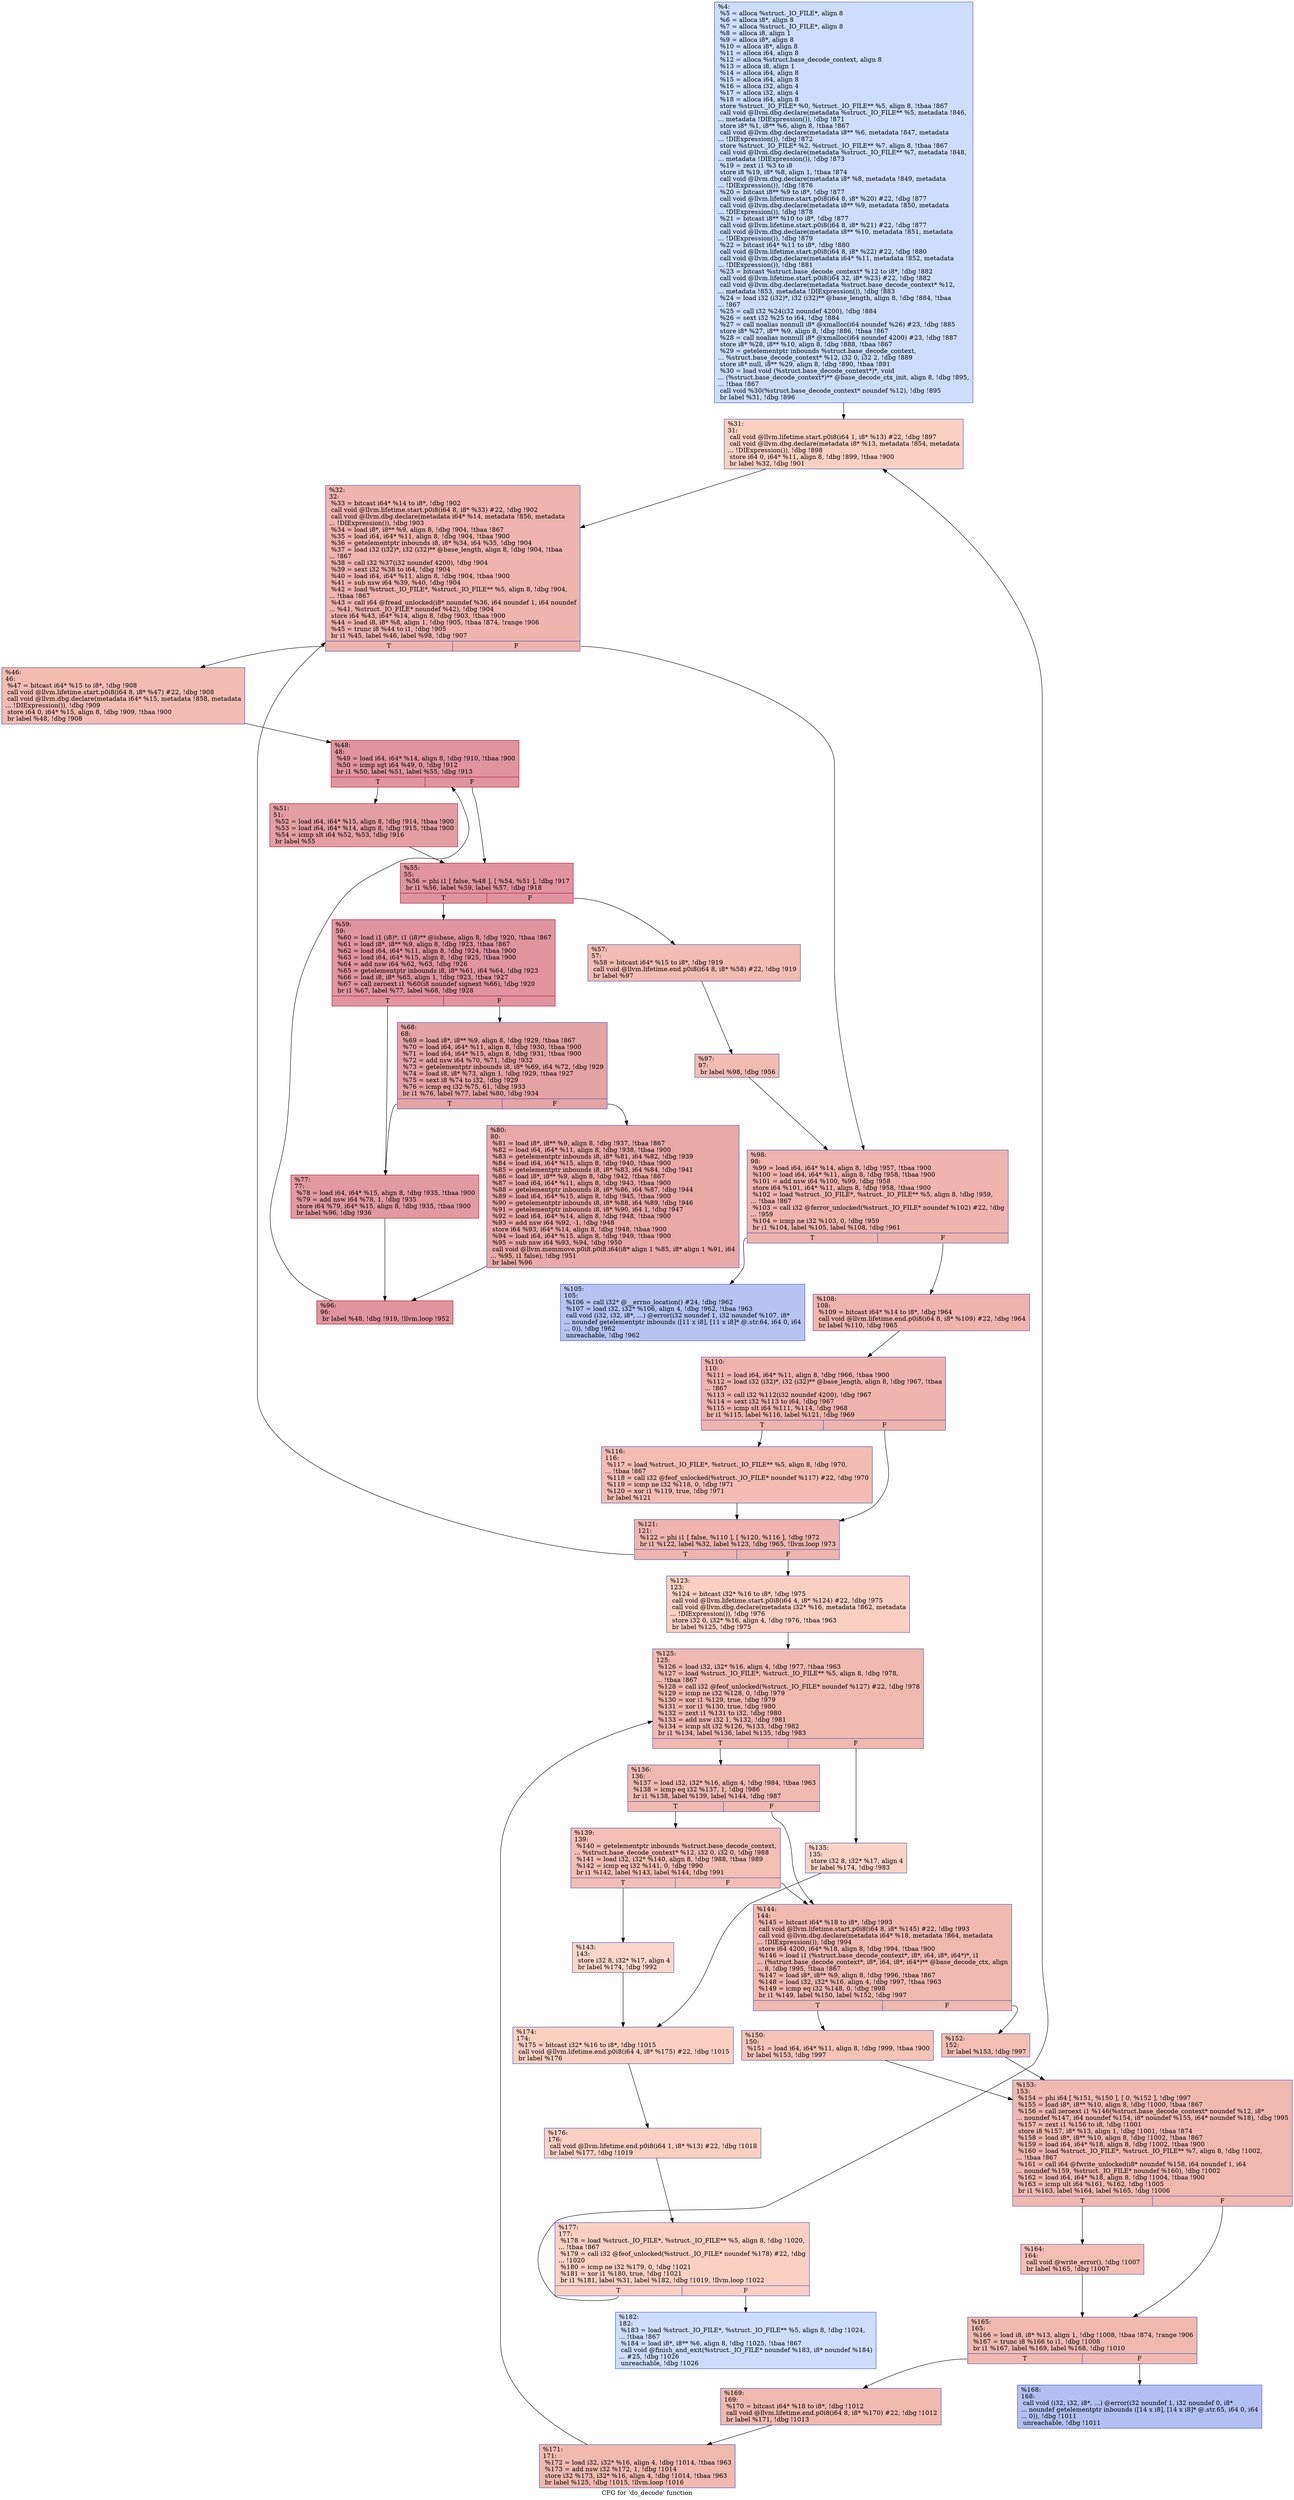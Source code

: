 digraph "CFG for 'do_decode' function" {
	label="CFG for 'do_decode' function";

	Node0xe0aea0 [shape=record,color="#3d50c3ff", style=filled, fillcolor="#8fb1fe70",label="{%4:\l  %5 = alloca %struct._IO_FILE*, align 8\l  %6 = alloca i8*, align 8\l  %7 = alloca %struct._IO_FILE*, align 8\l  %8 = alloca i8, align 1\l  %9 = alloca i8*, align 8\l  %10 = alloca i8*, align 8\l  %11 = alloca i64, align 8\l  %12 = alloca %struct.base_decode_context, align 8\l  %13 = alloca i8, align 1\l  %14 = alloca i64, align 8\l  %15 = alloca i64, align 8\l  %16 = alloca i32, align 4\l  %17 = alloca i32, align 4\l  %18 = alloca i64, align 8\l  store %struct._IO_FILE* %0, %struct._IO_FILE** %5, align 8, !tbaa !867\l  call void @llvm.dbg.declare(metadata %struct._IO_FILE** %5, metadata !846,\l... metadata !DIExpression()), !dbg !871\l  store i8* %1, i8** %6, align 8, !tbaa !867\l  call void @llvm.dbg.declare(metadata i8** %6, metadata !847, metadata\l... !DIExpression()), !dbg !872\l  store %struct._IO_FILE* %2, %struct._IO_FILE** %7, align 8, !tbaa !867\l  call void @llvm.dbg.declare(metadata %struct._IO_FILE** %7, metadata !848,\l... metadata !DIExpression()), !dbg !873\l  %19 = zext i1 %3 to i8\l  store i8 %19, i8* %8, align 1, !tbaa !874\l  call void @llvm.dbg.declare(metadata i8* %8, metadata !849, metadata\l... !DIExpression()), !dbg !876\l  %20 = bitcast i8** %9 to i8*, !dbg !877\l  call void @llvm.lifetime.start.p0i8(i64 8, i8* %20) #22, !dbg !877\l  call void @llvm.dbg.declare(metadata i8** %9, metadata !850, metadata\l... !DIExpression()), !dbg !878\l  %21 = bitcast i8** %10 to i8*, !dbg !877\l  call void @llvm.lifetime.start.p0i8(i64 8, i8* %21) #22, !dbg !877\l  call void @llvm.dbg.declare(metadata i8** %10, metadata !851, metadata\l... !DIExpression()), !dbg !879\l  %22 = bitcast i64* %11 to i8*, !dbg !880\l  call void @llvm.lifetime.start.p0i8(i64 8, i8* %22) #22, !dbg !880\l  call void @llvm.dbg.declare(metadata i64* %11, metadata !852, metadata\l... !DIExpression()), !dbg !881\l  %23 = bitcast %struct.base_decode_context* %12 to i8*, !dbg !882\l  call void @llvm.lifetime.start.p0i8(i64 32, i8* %23) #22, !dbg !882\l  call void @llvm.dbg.declare(metadata %struct.base_decode_context* %12,\l... metadata !853, metadata !DIExpression()), !dbg !883\l  %24 = load i32 (i32)*, i32 (i32)** @base_length, align 8, !dbg !884, !tbaa\l... !867\l  %25 = call i32 %24(i32 noundef 4200), !dbg !884\l  %26 = sext i32 %25 to i64, !dbg !884\l  %27 = call noalias nonnull i8* @xmalloc(i64 noundef %26) #23, !dbg !885\l  store i8* %27, i8** %9, align 8, !dbg !886, !tbaa !867\l  %28 = call noalias nonnull i8* @xmalloc(i64 noundef 4200) #23, !dbg !887\l  store i8* %28, i8** %10, align 8, !dbg !888, !tbaa !867\l  %29 = getelementptr inbounds %struct.base_decode_context,\l... %struct.base_decode_context* %12, i32 0, i32 2, !dbg !889\l  store i8* null, i8** %29, align 8, !dbg !890, !tbaa !891\l  %30 = load void (%struct.base_decode_context*)*, void\l... (%struct.base_decode_context*)** @base_decode_ctx_init, align 8, !dbg !895,\l... !tbaa !867\l  call void %30(%struct.base_decode_context* noundef %12), !dbg !895\l  br label %31, !dbg !896\l}"];
	Node0xe0aea0 -> Node0xdc9c90;
	Node0xdc9c90 [shape=record,color="#3d50c3ff", style=filled, fillcolor="#f3947570",label="{%31:\l31:                                               \l  call void @llvm.lifetime.start.p0i8(i64 1, i8* %13) #22, !dbg !897\l  call void @llvm.dbg.declare(metadata i8* %13, metadata !854, metadata\l... !DIExpression()), !dbg !898\l  store i64 0, i64* %11, align 8, !dbg !899, !tbaa !900\l  br label %32, !dbg !901\l}"];
	Node0xdc9c90 -> Node0xdc9ce0;
	Node0xdc9ce0 [shape=record,color="#3d50c3ff", style=filled, fillcolor="#d8564670",label="{%32:\l32:                                               \l  %33 = bitcast i64* %14 to i8*, !dbg !902\l  call void @llvm.lifetime.start.p0i8(i64 8, i8* %33) #22, !dbg !902\l  call void @llvm.dbg.declare(metadata i64* %14, metadata !856, metadata\l... !DIExpression()), !dbg !903\l  %34 = load i8*, i8** %9, align 8, !dbg !904, !tbaa !867\l  %35 = load i64, i64* %11, align 8, !dbg !904, !tbaa !900\l  %36 = getelementptr inbounds i8, i8* %34, i64 %35, !dbg !904\l  %37 = load i32 (i32)*, i32 (i32)** @base_length, align 8, !dbg !904, !tbaa\l... !867\l  %38 = call i32 %37(i32 noundef 4200), !dbg !904\l  %39 = sext i32 %38 to i64, !dbg !904\l  %40 = load i64, i64* %11, align 8, !dbg !904, !tbaa !900\l  %41 = sub nsw i64 %39, %40, !dbg !904\l  %42 = load %struct._IO_FILE*, %struct._IO_FILE** %5, align 8, !dbg !904,\l... !tbaa !867\l  %43 = call i64 @fread_unlocked(i8* noundef %36, i64 noundef 1, i64 noundef\l... %41, %struct._IO_FILE* noundef %42), !dbg !904\l  store i64 %43, i64* %14, align 8, !dbg !903, !tbaa !900\l  %44 = load i8, i8* %8, align 1, !dbg !905, !tbaa !874, !range !906\l  %45 = trunc i8 %44 to i1, !dbg !905\l  br i1 %45, label %46, label %98, !dbg !907\l|{<s0>T|<s1>F}}"];
	Node0xdc9ce0:s0 -> Node0xdc9d30;
	Node0xdc9ce0:s1 -> Node0xdca0a0;
	Node0xdc9d30 [shape=record,color="#3d50c3ff", style=filled, fillcolor="#e1675170",label="{%46:\l46:                                               \l  %47 = bitcast i64* %15 to i8*, !dbg !908\l  call void @llvm.lifetime.start.p0i8(i64 8, i8* %47) #22, !dbg !908\l  call void @llvm.dbg.declare(metadata i64* %15, metadata !858, metadata\l... !DIExpression()), !dbg !909\l  store i64 0, i64* %15, align 8, !dbg !909, !tbaa !900\l  br label %48, !dbg !908\l}"];
	Node0xdc9d30 -> Node0xdc9d80;
	Node0xdc9d80 [shape=record,color="#b70d28ff", style=filled, fillcolor="#b70d2870",label="{%48:\l48:                                               \l  %49 = load i64, i64* %14, align 8, !dbg !910, !tbaa !900\l  %50 = icmp sgt i64 %49, 0, !dbg !912\l  br i1 %50, label %51, label %55, !dbg !913\l|{<s0>T|<s1>F}}"];
	Node0xdc9d80:s0 -> Node0xdc9dd0;
	Node0xdc9d80:s1 -> Node0xdc9e20;
	Node0xdc9dd0 [shape=record,color="#b70d28ff", style=filled, fillcolor="#be242e70",label="{%51:\l51:                                               \l  %52 = load i64, i64* %15, align 8, !dbg !914, !tbaa !900\l  %53 = load i64, i64* %14, align 8, !dbg !915, !tbaa !900\l  %54 = icmp slt i64 %52, %53, !dbg !916\l  br label %55\l}"];
	Node0xdc9dd0 -> Node0xdc9e20;
	Node0xdc9e20 [shape=record,color="#b70d28ff", style=filled, fillcolor="#b70d2870",label="{%55:\l55:                                               \l  %56 = phi i1 [ false, %48 ], [ %54, %51 ], !dbg !917\l  br i1 %56, label %59, label %57, !dbg !918\l|{<s0>T|<s1>F}}"];
	Node0xdc9e20:s0 -> Node0xdc9ec0;
	Node0xdc9e20:s1 -> Node0xdc9e70;
	Node0xdc9e70 [shape=record,color="#3d50c3ff", style=filled, fillcolor="#e1675170",label="{%57:\l57:                                               \l  %58 = bitcast i64* %15 to i8*, !dbg !919\l  call void @llvm.lifetime.end.p0i8(i64 8, i8* %58) #22, !dbg !919\l  br label %97\l}"];
	Node0xdc9e70 -> Node0xdca050;
	Node0xdc9ec0 [shape=record,color="#b70d28ff", style=filled, fillcolor="#b70d2870",label="{%59:\l59:                                               \l  %60 = load i1 (i8)*, i1 (i8)** @isbase, align 8, !dbg !920, !tbaa !867\l  %61 = load i8*, i8** %9, align 8, !dbg !923, !tbaa !867\l  %62 = load i64, i64* %11, align 8, !dbg !924, !tbaa !900\l  %63 = load i64, i64* %15, align 8, !dbg !925, !tbaa !900\l  %64 = add nsw i64 %62, %63, !dbg !926\l  %65 = getelementptr inbounds i8, i8* %61, i64 %64, !dbg !923\l  %66 = load i8, i8* %65, align 1, !dbg !923, !tbaa !927\l  %67 = call zeroext i1 %60(i8 noundef signext %66), !dbg !920\l  br i1 %67, label %77, label %68, !dbg !928\l|{<s0>T|<s1>F}}"];
	Node0xdc9ec0:s0 -> Node0xdc9f60;
	Node0xdc9ec0:s1 -> Node0xdc9f10;
	Node0xdc9f10 [shape=record,color="#3d50c3ff", style=filled, fillcolor="#c32e3170",label="{%68:\l68:                                               \l  %69 = load i8*, i8** %9, align 8, !dbg !929, !tbaa !867\l  %70 = load i64, i64* %11, align 8, !dbg !930, !tbaa !900\l  %71 = load i64, i64* %15, align 8, !dbg !931, !tbaa !900\l  %72 = add nsw i64 %70, %71, !dbg !932\l  %73 = getelementptr inbounds i8, i8* %69, i64 %72, !dbg !929\l  %74 = load i8, i8* %73, align 1, !dbg !929, !tbaa !927\l  %75 = sext i8 %74 to i32, !dbg !929\l  %76 = icmp eq i32 %75, 61, !dbg !933\l  br i1 %76, label %77, label %80, !dbg !934\l|{<s0>T|<s1>F}}"];
	Node0xdc9f10:s0 -> Node0xdc9f60;
	Node0xdc9f10:s1 -> Node0xdc9fb0;
	Node0xdc9f60 [shape=record,color="#b70d28ff", style=filled, fillcolor="#bb1b2c70",label="{%77:\l77:                                               \l  %78 = load i64, i64* %15, align 8, !dbg !935, !tbaa !900\l  %79 = add nsw i64 %78, 1, !dbg !935\l  store i64 %79, i64* %15, align 8, !dbg !935, !tbaa !900\l  br label %96, !dbg !936\l}"];
	Node0xdc9f60 -> Node0xdca000;
	Node0xdc9fb0 [shape=record,color="#3d50c3ff", style=filled, fillcolor="#ca3b3770",label="{%80:\l80:                                               \l  %81 = load i8*, i8** %9, align 8, !dbg !937, !tbaa !867\l  %82 = load i64, i64* %11, align 8, !dbg !938, !tbaa !900\l  %83 = getelementptr inbounds i8, i8* %81, i64 %82, !dbg !939\l  %84 = load i64, i64* %15, align 8, !dbg !940, !tbaa !900\l  %85 = getelementptr inbounds i8, i8* %83, i64 %84, !dbg !941\l  %86 = load i8*, i8** %9, align 8, !dbg !942, !tbaa !867\l  %87 = load i64, i64* %11, align 8, !dbg !943, !tbaa !900\l  %88 = getelementptr inbounds i8, i8* %86, i64 %87, !dbg !944\l  %89 = load i64, i64* %15, align 8, !dbg !945, !tbaa !900\l  %90 = getelementptr inbounds i8, i8* %88, i64 %89, !dbg !946\l  %91 = getelementptr inbounds i8, i8* %90, i64 1, !dbg !947\l  %92 = load i64, i64* %14, align 8, !dbg !948, !tbaa !900\l  %93 = add nsw i64 %92, -1, !dbg !948\l  store i64 %93, i64* %14, align 8, !dbg !948, !tbaa !900\l  %94 = load i64, i64* %15, align 8, !dbg !949, !tbaa !900\l  %95 = sub nsw i64 %93, %94, !dbg !950\l  call void @llvm.memmove.p0i8.p0i8.i64(i8* align 1 %85, i8* align 1 %91, i64\l... %95, i1 false), !dbg !951\l  br label %96\l}"];
	Node0xdc9fb0 -> Node0xdca000;
	Node0xdca000 [shape=record,color="#b70d28ff", style=filled, fillcolor="#b70d2870",label="{%96:\l96:                                               \l  br label %48, !dbg !919, !llvm.loop !952\l}"];
	Node0xdca000 -> Node0xdc9d80;
	Node0xdca050 [shape=record,color="#3d50c3ff", style=filled, fillcolor="#e1675170",label="{%97:\l97:                                               \l  br label %98, !dbg !956\l}"];
	Node0xdca050 -> Node0xdca0a0;
	Node0xdca0a0 [shape=record,color="#3d50c3ff", style=filled, fillcolor="#d8564670",label="{%98:\l98:                                               \l  %99 = load i64, i64* %14, align 8, !dbg !957, !tbaa !900\l  %100 = load i64, i64* %11, align 8, !dbg !958, !tbaa !900\l  %101 = add nsw i64 %100, %99, !dbg !958\l  store i64 %101, i64* %11, align 8, !dbg !958, !tbaa !900\l  %102 = load %struct._IO_FILE*, %struct._IO_FILE** %5, align 8, !dbg !959,\l... !tbaa !867\l  %103 = call i32 @ferror_unlocked(%struct._IO_FILE* noundef %102) #22, !dbg\l... !959\l  %104 = icmp ne i32 %103, 0, !dbg !959\l  br i1 %104, label %105, label %108, !dbg !961\l|{<s0>T|<s1>F}}"];
	Node0xdca0a0:s0 -> Node0xdca0f0;
	Node0xdca0a0:s1 -> Node0xdca140;
	Node0xdca0f0 [shape=record,color="#3d50c3ff", style=filled, fillcolor="#5977e370",label="{%105:\l105:                                              \l  %106 = call i32* @__errno_location() #24, !dbg !962\l  %107 = load i32, i32* %106, align 4, !dbg !962, !tbaa !963\l  call void (i32, i32, i8*, ...) @error(i32 noundef 1, i32 noundef %107, i8*\l... noundef getelementptr inbounds ([11 x i8], [11 x i8]* @.str.64, i64 0, i64\l... 0)), !dbg !962\l  unreachable, !dbg !962\l}"];
	Node0xdca140 [shape=record,color="#3d50c3ff", style=filled, fillcolor="#d8564670",label="{%108:\l108:                                              \l  %109 = bitcast i64* %14 to i8*, !dbg !964\l  call void @llvm.lifetime.end.p0i8(i64 8, i8* %109) #22, !dbg !964\l  br label %110, !dbg !965\l}"];
	Node0xdca140 -> Node0xdca190;
	Node0xdca190 [shape=record,color="#3d50c3ff", style=filled, fillcolor="#d8564670",label="{%110:\l110:                                              \l  %111 = load i64, i64* %11, align 8, !dbg !966, !tbaa !900\l  %112 = load i32 (i32)*, i32 (i32)** @base_length, align 8, !dbg !967, !tbaa\l... !867\l  %113 = call i32 %112(i32 noundef 4200), !dbg !967\l  %114 = sext i32 %113 to i64, !dbg !967\l  %115 = icmp slt i64 %111, %114, !dbg !968\l  br i1 %115, label %116, label %121, !dbg !969\l|{<s0>T|<s1>F}}"];
	Node0xdca190:s0 -> Node0xdca1e0;
	Node0xdca190:s1 -> Node0xdca230;
	Node0xdca1e0 [shape=record,color="#3d50c3ff", style=filled, fillcolor="#e1675170",label="{%116:\l116:                                              \l  %117 = load %struct._IO_FILE*, %struct._IO_FILE** %5, align 8, !dbg !970,\l... !tbaa !867\l  %118 = call i32 @feof_unlocked(%struct._IO_FILE* noundef %117) #22, !dbg !970\l  %119 = icmp ne i32 %118, 0, !dbg !971\l  %120 = xor i1 %119, true, !dbg !971\l  br label %121\l}"];
	Node0xdca1e0 -> Node0xdca230;
	Node0xdca230 [shape=record,color="#3d50c3ff", style=filled, fillcolor="#d8564670",label="{%121:\l121:                                              \l  %122 = phi i1 [ false, %110 ], [ %120, %116 ], !dbg !972\l  br i1 %122, label %32, label %123, !dbg !965, !llvm.loop !973\l|{<s0>T|<s1>F}}"];
	Node0xdca230:s0 -> Node0xdc9ce0;
	Node0xdca230:s1 -> Node0xdca280;
	Node0xdca280 [shape=record,color="#3d50c3ff", style=filled, fillcolor="#f3947570",label="{%123:\l123:                                              \l  %124 = bitcast i32* %16 to i8*, !dbg !975\l  call void @llvm.lifetime.start.p0i8(i64 4, i8* %124) #22, !dbg !975\l  call void @llvm.dbg.declare(metadata i32* %16, metadata !862, metadata\l... !DIExpression()), !dbg !976\l  store i32 0, i32* %16, align 4, !dbg !976, !tbaa !963\l  br label %125, !dbg !975\l}"];
	Node0xdca280 -> Node0xdca2d0;
	Node0xdca2d0 [shape=record,color="#3d50c3ff", style=filled, fillcolor="#de614d70",label="{%125:\l125:                                              \l  %126 = load i32, i32* %16, align 4, !dbg !977, !tbaa !963\l  %127 = load %struct._IO_FILE*, %struct._IO_FILE** %5, align 8, !dbg !978,\l... !tbaa !867\l  %128 = call i32 @feof_unlocked(%struct._IO_FILE* noundef %127) #22, !dbg !978\l  %129 = icmp ne i32 %128, 0, !dbg !979\l  %130 = xor i1 %129, true, !dbg !979\l  %131 = xor i1 %130, true, !dbg !980\l  %132 = zext i1 %131 to i32, !dbg !980\l  %133 = add nsw i32 1, %132, !dbg !981\l  %134 = icmp slt i32 %126, %133, !dbg !982\l  br i1 %134, label %136, label %135, !dbg !983\l|{<s0>T|<s1>F}}"];
	Node0xdca2d0:s0 -> Node0xdca370;
	Node0xdca2d0:s1 -> Node0xdca320;
	Node0xdca320 [shape=record,color="#3d50c3ff", style=filled, fillcolor="#f59c7d70",label="{%135:\l135:                                              \l  store i32 8, i32* %17, align 4\l  br label %174, !dbg !983\l}"];
	Node0xdca320 -> Node0xdca730;
	Node0xdca370 [shape=record,color="#3d50c3ff", style=filled, fillcolor="#de614d70",label="{%136:\l136:                                              \l  %137 = load i32, i32* %16, align 4, !dbg !984, !tbaa !963\l  %138 = icmp eq i32 %137, 1, !dbg !986\l  br i1 %138, label %139, label %144, !dbg !987\l|{<s0>T|<s1>F}}"];
	Node0xdca370:s0 -> Node0xdca3c0;
	Node0xdca370:s1 -> Node0xdca460;
	Node0xdca3c0 [shape=record,color="#3d50c3ff", style=filled, fillcolor="#e36c5570",label="{%139:\l139:                                              \l  %140 = getelementptr inbounds %struct.base_decode_context,\l... %struct.base_decode_context* %12, i32 0, i32 0, !dbg !988\l  %141 = load i32, i32* %140, align 8, !dbg !988, !tbaa !989\l  %142 = icmp eq i32 %141, 0, !dbg !990\l  br i1 %142, label %143, label %144, !dbg !991\l|{<s0>T|<s1>F}}"];
	Node0xdca3c0:s0 -> Node0xdca410;
	Node0xdca3c0:s1 -> Node0xdca460;
	Node0xdca410 [shape=record,color="#3d50c3ff", style=filled, fillcolor="#f6a38570",label="{%143:\l143:                                              \l  store i32 8, i32* %17, align 4\l  br label %174, !dbg !992\l}"];
	Node0xdca410 -> Node0xdca730;
	Node0xdca460 [shape=record,color="#3d50c3ff", style=filled, fillcolor="#de614d70",label="{%144:\l144:                                              \l  %145 = bitcast i64* %18 to i8*, !dbg !993\l  call void @llvm.lifetime.start.p0i8(i64 8, i8* %145) #22, !dbg !993\l  call void @llvm.dbg.declare(metadata i64* %18, metadata !864, metadata\l... !DIExpression()), !dbg !994\l  store i64 4200, i64* %18, align 8, !dbg !994, !tbaa !900\l  %146 = load i1 (%struct.base_decode_context*, i8*, i64, i8*, i64*)*, i1\l... (%struct.base_decode_context*, i8*, i64, i8*, i64*)** @base_decode_ctx, align\l... 8, !dbg !995, !tbaa !867\l  %147 = load i8*, i8** %9, align 8, !dbg !996, !tbaa !867\l  %148 = load i32, i32* %16, align 4, !dbg !997, !tbaa !963\l  %149 = icmp eq i32 %148, 0, !dbg !998\l  br i1 %149, label %150, label %152, !dbg !997\l|{<s0>T|<s1>F}}"];
	Node0xdca460:s0 -> Node0xdca4b0;
	Node0xdca460:s1 -> Node0xdca500;
	Node0xdca4b0 [shape=record,color="#3d50c3ff", style=filled, fillcolor="#e8765c70",label="{%150:\l150:                                              \l  %151 = load i64, i64* %11, align 8, !dbg !999, !tbaa !900\l  br label %153, !dbg !997\l}"];
	Node0xdca4b0 -> Node0xdca550;
	Node0xdca500 [shape=record,color="#3d50c3ff", style=filled, fillcolor="#e36c5570",label="{%152:\l152:                                              \l  br label %153, !dbg !997\l}"];
	Node0xdca500 -> Node0xdca550;
	Node0xdca550 [shape=record,color="#3d50c3ff", style=filled, fillcolor="#de614d70",label="{%153:\l153:                                              \l  %154 = phi i64 [ %151, %150 ], [ 0, %152 ], !dbg !997\l  %155 = load i8*, i8** %10, align 8, !dbg !1000, !tbaa !867\l  %156 = call zeroext i1 %146(%struct.base_decode_context* noundef %12, i8*\l... noundef %147, i64 noundef %154, i8* noundef %155, i64* noundef %18), !dbg !995\l  %157 = zext i1 %156 to i8, !dbg !1001\l  store i8 %157, i8* %13, align 1, !dbg !1001, !tbaa !874\l  %158 = load i8*, i8** %10, align 8, !dbg !1002, !tbaa !867\l  %159 = load i64, i64* %18, align 8, !dbg !1002, !tbaa !900\l  %160 = load %struct._IO_FILE*, %struct._IO_FILE** %7, align 8, !dbg !1002,\l... !tbaa !867\l  %161 = call i64 @fwrite_unlocked(i8* noundef %158, i64 noundef 1, i64\l... noundef %159, %struct._IO_FILE* noundef %160), !dbg !1002\l  %162 = load i64, i64* %18, align 8, !dbg !1004, !tbaa !900\l  %163 = icmp ult i64 %161, %162, !dbg !1005\l  br i1 %163, label %164, label %165, !dbg !1006\l|{<s0>T|<s1>F}}"];
	Node0xdca550:s0 -> Node0xdca5a0;
	Node0xdca550:s1 -> Node0xdca5f0;
	Node0xdca5a0 [shape=record,color="#3d50c3ff", style=filled, fillcolor="#e36c5570",label="{%164:\l164:                                              \l  call void @write_error(), !dbg !1007\l  br label %165, !dbg !1007\l}"];
	Node0xdca5a0 -> Node0xdca5f0;
	Node0xdca5f0 [shape=record,color="#3d50c3ff", style=filled, fillcolor="#de614d70",label="{%165:\l165:                                              \l  %166 = load i8, i8* %13, align 1, !dbg !1008, !tbaa !874, !range !906\l  %167 = trunc i8 %166 to i1, !dbg !1008\l  br i1 %167, label %169, label %168, !dbg !1010\l|{<s0>T|<s1>F}}"];
	Node0xdca5f0:s0 -> Node0xdca690;
	Node0xdca5f0:s1 -> Node0xdca640;
	Node0xdca640 [shape=record,color="#3d50c3ff", style=filled, fillcolor="#536edd70",label="{%168:\l168:                                              \l  call void (i32, i32, i8*, ...) @error(i32 noundef 1, i32 noundef 0, i8*\l... noundef getelementptr inbounds ([14 x i8], [14 x i8]* @.str.65, i64 0, i64\l... 0)), !dbg !1011\l  unreachable, !dbg !1011\l}"];
	Node0xdca690 [shape=record,color="#3d50c3ff", style=filled, fillcolor="#de614d70",label="{%169:\l169:                                              \l  %170 = bitcast i64* %18 to i8*, !dbg !1012\l  call void @llvm.lifetime.end.p0i8(i64 8, i8* %170) #22, !dbg !1012\l  br label %171, !dbg !1013\l}"];
	Node0xdca690 -> Node0xdca6e0;
	Node0xdca6e0 [shape=record,color="#3d50c3ff", style=filled, fillcolor="#de614d70",label="{%171:\l171:                                              \l  %172 = load i32, i32* %16, align 4, !dbg !1014, !tbaa !963\l  %173 = add nsw i32 %172, 1, !dbg !1014\l  store i32 %173, i32* %16, align 4, !dbg !1014, !tbaa !963\l  br label %125, !dbg !1015, !llvm.loop !1016\l}"];
	Node0xdca6e0 -> Node0xdca2d0;
	Node0xdca730 [shape=record,color="#3d50c3ff", style=filled, fillcolor="#f3947570",label="{%174:\l174:                                              \l  %175 = bitcast i32* %16 to i8*, !dbg !1015\l  call void @llvm.lifetime.end.p0i8(i64 4, i8* %175) #22, !dbg !1015\l  br label %176\l}"];
	Node0xdca730 -> Node0xdca780;
	Node0xdca780 [shape=record,color="#3d50c3ff", style=filled, fillcolor="#f3947570",label="{%176:\l176:                                              \l  call void @llvm.lifetime.end.p0i8(i64 1, i8* %13) #22, !dbg !1018\l  br label %177, !dbg !1019\l}"];
	Node0xdca780 -> Node0xdca7d0;
	Node0xdca7d0 [shape=record,color="#3d50c3ff", style=filled, fillcolor="#f3947570",label="{%177:\l177:                                              \l  %178 = load %struct._IO_FILE*, %struct._IO_FILE** %5, align 8, !dbg !1020,\l... !tbaa !867\l  %179 = call i32 @feof_unlocked(%struct._IO_FILE* noundef %178) #22, !dbg\l... !1020\l  %180 = icmp ne i32 %179, 0, !dbg !1021\l  %181 = xor i1 %180, true, !dbg !1021\l  br i1 %181, label %31, label %182, !dbg !1019, !llvm.loop !1022\l|{<s0>T|<s1>F}}"];
	Node0xdca7d0:s0 -> Node0xdc9c90;
	Node0xdca7d0:s1 -> Node0xdca820;
	Node0xdca820 [shape=record,color="#3d50c3ff", style=filled, fillcolor="#8fb1fe70",label="{%182:\l182:                                              \l  %183 = load %struct._IO_FILE*, %struct._IO_FILE** %5, align 8, !dbg !1024,\l... !tbaa !867\l  %184 = load i8*, i8** %6, align 8, !dbg !1025, !tbaa !867\l  call void @finish_and_exit(%struct._IO_FILE* noundef %183, i8* noundef %184)\l... #25, !dbg !1026\l  unreachable, !dbg !1026\l}"];
}
